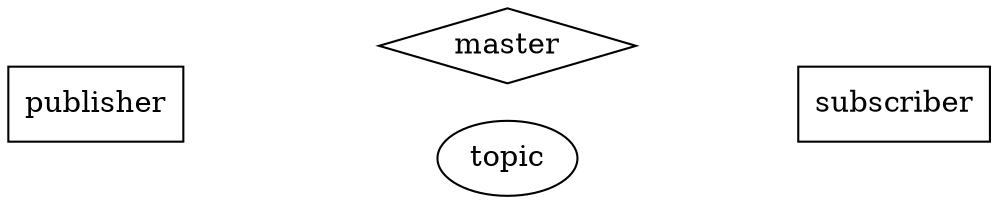 digraph master_1 {rankdir=LR; node [shape=box,style=filled,fillcolor=white]; publisher; subscriber; master [shape=diamond]; node [shape=ellipse,style=filled,fillcolor=white]; topic; {rank=same;master;topic} publisher->master[style=invis,label="register"]; publisher->topic[style=invis] subscriber->master[style=invis,label="query"]; topic->subscriber[style=invis];}
